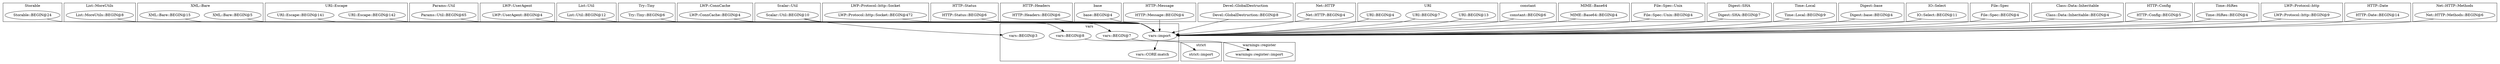 digraph {
graph [overlap=false]
subgraph cluster_Storable {
	label="Storable";
	"Storable::BEGIN@24";
}
subgraph cluster_List_MoreUtils {
	label="List::MoreUtils";
	"List::MoreUtils::BEGIN@8";
}
subgraph cluster_vars {
	label="vars";
	"vars::BEGIN@3";
	"vars::BEGIN@8";
	"vars::import";
	"vars::CORE:match";
	"vars::BEGIN@7";
}
subgraph cluster_XML_Bare {
	label="XML::Bare";
	"XML::Bare::BEGIN@5";
	"XML::Bare::BEGIN@15";
}
subgraph cluster_URI_Escape {
	label="URI::Escape";
	"URI::Escape::BEGIN@142";
	"URI::Escape::BEGIN@141";
}
subgraph cluster_Params_Util {
	label="Params::Util";
	"Params::Util::BEGIN@65";
}
subgraph cluster_LWP_UserAgent {
	label="LWP::UserAgent";
	"LWP::UserAgent::BEGIN@4";
}
subgraph cluster_List_Util {
	label="List::Util";
	"List::Util::BEGIN@12";
}
subgraph cluster_Try_Tiny {
	label="Try::Tiny";
	"Try::Tiny::BEGIN@6";
}
subgraph cluster_LWP_ConnCache {
	label="LWP::ConnCache";
	"LWP::ConnCache::BEGIN@4";
}
subgraph cluster_Scalar_Util {
	label="Scalar::Util";
	"Scalar::Util::BEGIN@10";
}
subgraph cluster_warnings_register {
	label="warnings::register";
	"warnings::register::import";
}
subgraph cluster_LWP_Protocol_http_Socket {
	label="LWP::Protocol::http::Socket";
	"LWP::Protocol::http::Socket::BEGIN@472";
}
subgraph cluster_HTTP_Status {
	label="HTTP::Status";
	"HTTP::Status::BEGIN@6";
}
subgraph cluster_HTTP_Headers {
	label="HTTP::Headers";
	"HTTP::Headers::BEGIN@6";
}
subgraph cluster_base {
	label="base";
	"base::BEGIN@4";
}
subgraph cluster_HTTP_Message {
	label="HTTP::Message";
	"HTTP::Message::BEGIN@4";
}
subgraph cluster_strict {
	label="strict";
	"strict::import";
}
subgraph cluster_Devel_GlobalDestruction {
	label="Devel::GlobalDestruction";
	"Devel::GlobalDestruction::BEGIN@8";
}
subgraph cluster_Net_HTTP {
	label="Net::HTTP";
	"Net::HTTP::BEGIN@4";
}
subgraph cluster_URI {
	label="URI";
	"URI::BEGIN@13";
	"URI::BEGIN@7";
	"URI::BEGIN@4";
}
subgraph cluster_constant {
	label="constant";
	"constant::BEGIN@6";
}
subgraph cluster_MIME_Base64 {
	label="MIME::Base64";
	"MIME::Base64::BEGIN@4";
}
subgraph cluster_File_Spec_Unix {
	label="File::Spec::Unix";
	"File::Spec::Unix::BEGIN@4";
}
subgraph cluster_Digest_SHA {
	label="Digest::SHA";
	"Digest::SHA::BEGIN@7";
}
subgraph cluster_Time_Local {
	label="Time::Local";
	"Time::Local::BEGIN@9";
}
subgraph cluster_Digest_base {
	label="Digest::base";
	"Digest::base::BEGIN@4";
}
subgraph cluster_IO_Select {
	label="IO::Select";
	"IO::Select::BEGIN@11";
}
subgraph cluster_File_Spec {
	label="File::Spec";
	"File::Spec::BEGIN@4";
}
subgraph cluster_Class_Data_Inheritable {
	label="Class::Data::Inheritable";
	"Class::Data::Inheritable::BEGIN@4";
}
subgraph cluster_HTTP_Config {
	label="HTTP::Config";
	"HTTP::Config::BEGIN@5";
}
subgraph cluster_Time_HiRes {
	label="Time::HiRes";
	"Time::HiRes::BEGIN@4";
}
subgraph cluster_LWP_Protocol_http {
	label="LWP::Protocol::http";
	"LWP::Protocol::http::BEGIN@9";
}
subgraph cluster_HTTP_Date {
	label="HTTP::Date";
	"HTTP::Date::BEGIN@14";
}
subgraph cluster_Net_HTTP_Methods {
	label="Net::HTTP::Methods";
	"Net::HTTP::Methods::BEGIN@6";
}
"Scalar::Util::BEGIN@10" -> "vars::BEGIN@8";
"Scalar::Util::BEGIN@10" -> "vars::BEGIN@3";
"vars::BEGIN@7" -> "warnings::register::import";
"Devel::GlobalDestruction::BEGIN@8" -> "vars::import";
"List::MoreUtils::BEGIN@8" -> "vars::import";
"Digest::base::BEGIN@4" -> "vars::import";
"Time::HiRes::BEGIN@4" -> "vars::import";
"LWP::ConnCache::BEGIN@4" -> "vars::import";
"HTTP::Date::BEGIN@14" -> "vars::import";
"URI::BEGIN@4" -> "vars::import";
"XML::Bare::BEGIN@5" -> "vars::import";
"Net::HTTP::Methods::BEGIN@6" -> "vars::import";
"Storable::BEGIN@24" -> "vars::import";
"MIME::Base64::BEGIN@4" -> "vars::import";
"HTTP::Message::BEGIN@4" -> "vars::import";
"URI::Escape::BEGIN@141" -> "vars::import";
"base::BEGIN@4" -> "vars::import";
"HTTP::Config::BEGIN@5" -> "vars::import";
"URI::Escape::BEGIN@142" -> "vars::import";
"List::Util::BEGIN@12" -> "vars::import";
"Digest::SHA::BEGIN@7" -> "vars::import";
"LWP::UserAgent::BEGIN@4" -> "vars::import";
"IO::Select::BEGIN@11" -> "vars::import";
"constant::BEGIN@6" -> "vars::import";
"HTTP::Status::BEGIN@6" -> "vars::import";
"Time::Local::BEGIN@9" -> "vars::import";
"Try::Tiny::BEGIN@6" -> "vars::import";
"Params::Util::BEGIN@65" -> "vars::import";
"Net::HTTP::BEGIN@4" -> "vars::import";
"URI::BEGIN@7" -> "vars::import";
"Class::Data::Inheritable::BEGIN@4" -> "vars::import";
"URI::BEGIN@13" -> "vars::import";
"Scalar::Util::BEGIN@10" -> "vars::import";
"LWP::Protocol::http::Socket::BEGIN@472" -> "vars::import";
"HTTP::Headers::BEGIN@6" -> "vars::import";
"XML::Bare::BEGIN@15" -> "vars::import";
"LWP::Protocol::http::BEGIN@9" -> "vars::import";
"File::Spec::BEGIN@4" -> "vars::import";
"File::Spec::Unix::BEGIN@4" -> "vars::import";
"vars::import" -> "vars::CORE:match";
"vars::BEGIN@8" -> "strict::import";
"Scalar::Util::BEGIN@10" -> "vars::BEGIN@7";
}
